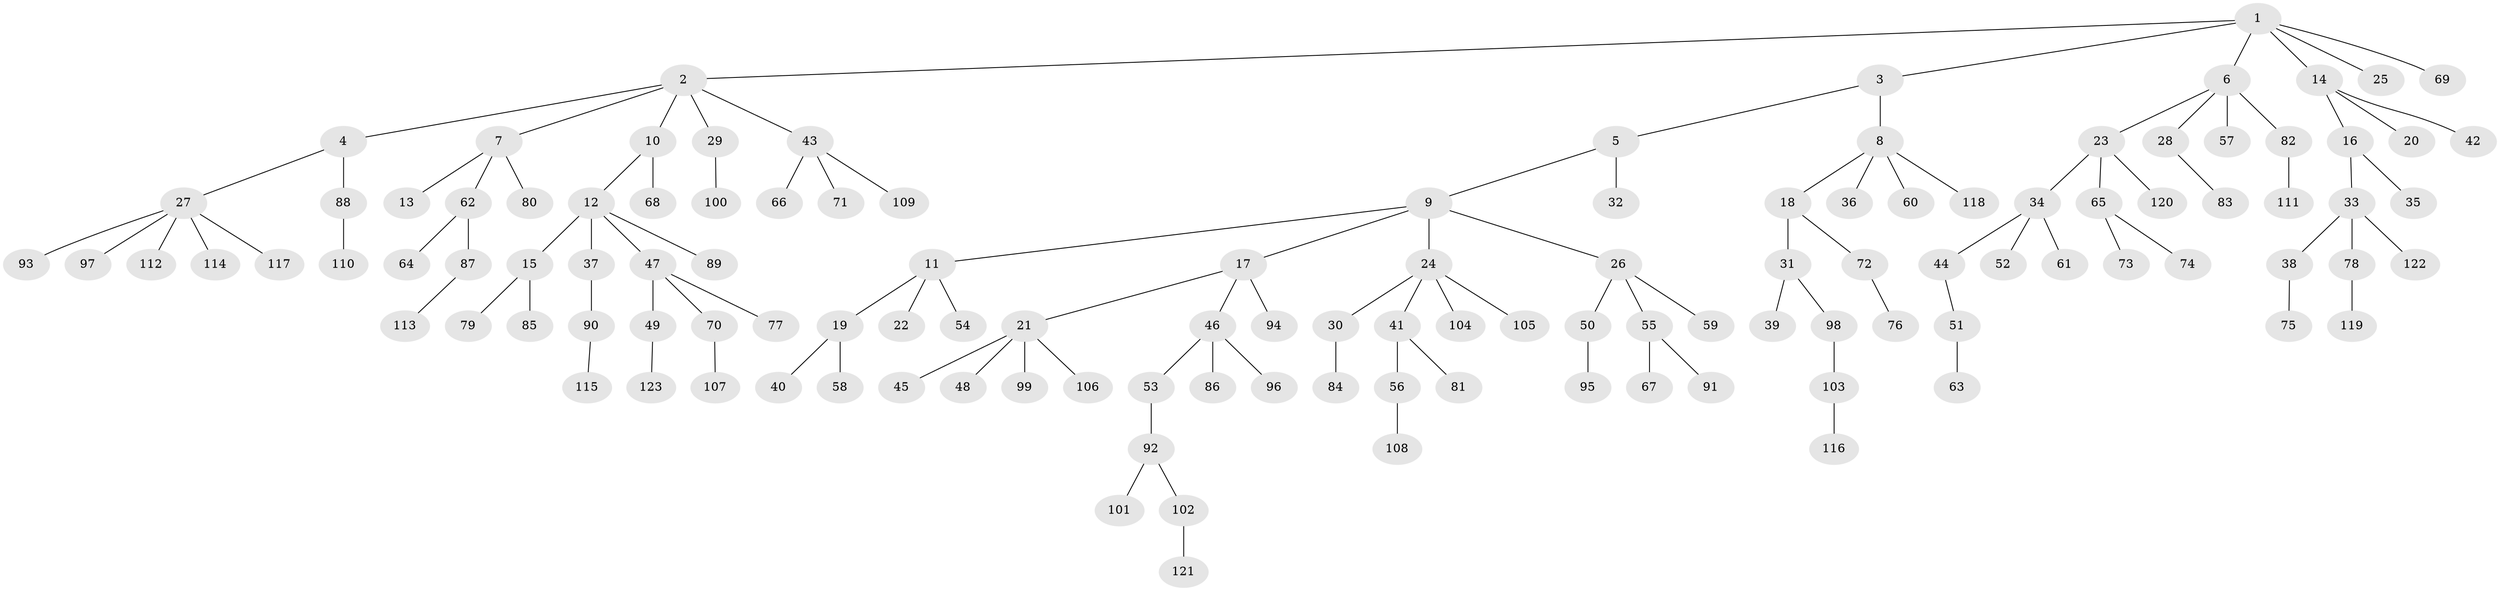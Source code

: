 // coarse degree distribution, {10: 0.02040816326530612, 5: 0.061224489795918366, 6: 0.02040816326530612, 9: 0.02040816326530612, 1: 0.7346938775510204, 4: 0.04081632653061224, 3: 0.04081632653061224, 2: 0.061224489795918366}
// Generated by graph-tools (version 1.1) at 2025/19/03/04/25 18:19:04]
// undirected, 123 vertices, 122 edges
graph export_dot {
graph [start="1"]
  node [color=gray90,style=filled];
  1;
  2;
  3;
  4;
  5;
  6;
  7;
  8;
  9;
  10;
  11;
  12;
  13;
  14;
  15;
  16;
  17;
  18;
  19;
  20;
  21;
  22;
  23;
  24;
  25;
  26;
  27;
  28;
  29;
  30;
  31;
  32;
  33;
  34;
  35;
  36;
  37;
  38;
  39;
  40;
  41;
  42;
  43;
  44;
  45;
  46;
  47;
  48;
  49;
  50;
  51;
  52;
  53;
  54;
  55;
  56;
  57;
  58;
  59;
  60;
  61;
  62;
  63;
  64;
  65;
  66;
  67;
  68;
  69;
  70;
  71;
  72;
  73;
  74;
  75;
  76;
  77;
  78;
  79;
  80;
  81;
  82;
  83;
  84;
  85;
  86;
  87;
  88;
  89;
  90;
  91;
  92;
  93;
  94;
  95;
  96;
  97;
  98;
  99;
  100;
  101;
  102;
  103;
  104;
  105;
  106;
  107;
  108;
  109;
  110;
  111;
  112;
  113;
  114;
  115;
  116;
  117;
  118;
  119;
  120;
  121;
  122;
  123;
  1 -- 2;
  1 -- 3;
  1 -- 6;
  1 -- 14;
  1 -- 25;
  1 -- 69;
  2 -- 4;
  2 -- 7;
  2 -- 10;
  2 -- 29;
  2 -- 43;
  3 -- 5;
  3 -- 8;
  4 -- 27;
  4 -- 88;
  5 -- 9;
  5 -- 32;
  6 -- 23;
  6 -- 28;
  6 -- 57;
  6 -- 82;
  7 -- 13;
  7 -- 62;
  7 -- 80;
  8 -- 18;
  8 -- 36;
  8 -- 60;
  8 -- 118;
  9 -- 11;
  9 -- 17;
  9 -- 24;
  9 -- 26;
  10 -- 12;
  10 -- 68;
  11 -- 19;
  11 -- 22;
  11 -- 54;
  12 -- 15;
  12 -- 37;
  12 -- 47;
  12 -- 89;
  14 -- 16;
  14 -- 20;
  14 -- 42;
  15 -- 79;
  15 -- 85;
  16 -- 33;
  16 -- 35;
  17 -- 21;
  17 -- 46;
  17 -- 94;
  18 -- 31;
  18 -- 72;
  19 -- 40;
  19 -- 58;
  21 -- 45;
  21 -- 48;
  21 -- 99;
  21 -- 106;
  23 -- 34;
  23 -- 65;
  23 -- 120;
  24 -- 30;
  24 -- 41;
  24 -- 104;
  24 -- 105;
  26 -- 50;
  26 -- 55;
  26 -- 59;
  27 -- 93;
  27 -- 97;
  27 -- 112;
  27 -- 114;
  27 -- 117;
  28 -- 83;
  29 -- 100;
  30 -- 84;
  31 -- 39;
  31 -- 98;
  33 -- 38;
  33 -- 78;
  33 -- 122;
  34 -- 44;
  34 -- 52;
  34 -- 61;
  37 -- 90;
  38 -- 75;
  41 -- 56;
  41 -- 81;
  43 -- 66;
  43 -- 71;
  43 -- 109;
  44 -- 51;
  46 -- 53;
  46 -- 86;
  46 -- 96;
  47 -- 49;
  47 -- 70;
  47 -- 77;
  49 -- 123;
  50 -- 95;
  51 -- 63;
  53 -- 92;
  55 -- 67;
  55 -- 91;
  56 -- 108;
  62 -- 64;
  62 -- 87;
  65 -- 73;
  65 -- 74;
  70 -- 107;
  72 -- 76;
  78 -- 119;
  82 -- 111;
  87 -- 113;
  88 -- 110;
  90 -- 115;
  92 -- 101;
  92 -- 102;
  98 -- 103;
  102 -- 121;
  103 -- 116;
}
